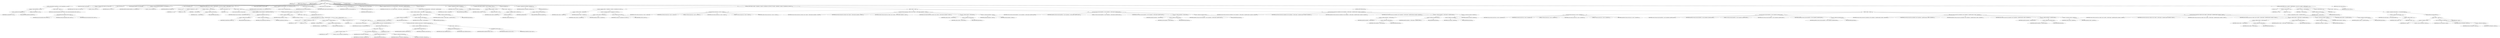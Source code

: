 digraph "getCommandline" {  
"227" [label = <(METHOD,getCommandline)<SUB>157</SUB>> ]
"228" [label = <(PARAM,this)<SUB>157</SUB>> ]
"229" [label = <(PARAM,String[] srcFiles)<SUB>157</SUB>> ]
"230" [label = <(PARAM,File baseDir)<SUB>157</SUB>> ]
"231" [label = <(BLOCK,&lt;empty&gt;,&lt;empty&gt;)<SUB>157</SUB>> ]
"232" [label = <(CONTROL_STRUCTURE,if (targetFilePos == null),if (targetFilePos == null))<SUB>158</SUB>> ]
"233" [label = <(&lt;operator&gt;.equals,targetFilePos == null)<SUB>158</SUB>> ]
"234" [label = <(&lt;operator&gt;.fieldAccess,this.targetFilePos)<SUB>158</SUB>> ]
"235" [label = <(IDENTIFIER,this,targetFilePos == null)<SUB>158</SUB>> ]
"236" [label = <(FIELD_IDENTIFIER,targetFilePos,targetFilePos)<SUB>158</SUB>> ]
"237" [label = <(LITERAL,null,targetFilePos == null)<SUB>158</SUB>> ]
"238" [label = <(BLOCK,&lt;empty&gt;,&lt;empty&gt;)<SUB>158</SUB>> ]
"239" [label = <(RETURN,return super.getCommandline(srcFiles, baseDir);,return super.getCommandline(srcFiles, baseDir);)<SUB>159</SUB>> ]
"240" [label = <(getCommandline,getCommandline(srcFiles, baseDir))<SUB>159</SUB>> ]
"241" [label = <(IDENTIFIER,super,getCommandline(srcFiles, baseDir))<SUB>159</SUB>> ]
"242" [label = <(IDENTIFIER,srcFiles,getCommandline(srcFiles, baseDir))<SUB>159</SUB>> ]
"243" [label = <(IDENTIFIER,baseDir,getCommandline(srcFiles, baseDir))<SUB>159</SUB>> ]
"14" [label = <(LOCAL,Vector targets: java.util.Vector)> ]
"244" [label = <(&lt;operator&gt;.assignment,Vector targets = new Vector())<SUB>162</SUB>> ]
"245" [label = <(IDENTIFIER,targets,Vector targets = new Vector())<SUB>162</SUB>> ]
"246" [label = <(&lt;operator&gt;.alloc,new Vector())<SUB>162</SUB>> ]
"247" [label = <(&lt;init&gt;,new Vector())<SUB>162</SUB>> ]
"13" [label = <(IDENTIFIER,targets,new Vector())<SUB>162</SUB>> ]
"16" [label = <(LOCAL,Hashtable addedFiles: java.util.Hashtable)> ]
"248" [label = <(&lt;operator&gt;.assignment,Hashtable addedFiles = new Hashtable())<SUB>163</SUB>> ]
"249" [label = <(IDENTIFIER,addedFiles,Hashtable addedFiles = new Hashtable())<SUB>163</SUB>> ]
"250" [label = <(&lt;operator&gt;.alloc,new Hashtable())<SUB>163</SUB>> ]
"251" [label = <(&lt;init&gt;,new Hashtable())<SUB>163</SUB>> ]
"15" [label = <(IDENTIFIER,addedFiles,new Hashtable())<SUB>163</SUB>> ]
"252" [label = <(CONTROL_STRUCTURE,for (int i = 0; Some(i &lt; srcFiles.length); i++),for (int i = 0; Some(i &lt; srcFiles.length); i++))<SUB>164</SUB>> ]
"253" [label = <(LOCAL,int i: int)> ]
"254" [label = <(&lt;operator&gt;.assignment,int i = 0)<SUB>164</SUB>> ]
"255" [label = <(IDENTIFIER,i,int i = 0)<SUB>164</SUB>> ]
"256" [label = <(LITERAL,0,int i = 0)<SUB>164</SUB>> ]
"257" [label = <(&lt;operator&gt;.lessThan,i &lt; srcFiles.length)<SUB>164</SUB>> ]
"258" [label = <(IDENTIFIER,i,i &lt; srcFiles.length)<SUB>164</SUB>> ]
"259" [label = <(&lt;operator&gt;.fieldAccess,srcFiles.length)<SUB>164</SUB>> ]
"260" [label = <(IDENTIFIER,srcFiles,i &lt; srcFiles.length)<SUB>164</SUB>> ]
"261" [label = <(FIELD_IDENTIFIER,length,length)<SUB>164</SUB>> ]
"262" [label = <(&lt;operator&gt;.postIncrement,i++)<SUB>164</SUB>> ]
"263" [label = <(IDENTIFIER,i,i++)<SUB>164</SUB>> ]
"264" [label = <(BLOCK,&lt;empty&gt;,&lt;empty&gt;)<SUB>164</SUB>> ]
"265" [label = <(LOCAL,String[] subTargets: java.lang.String[])> ]
"266" [label = <(&lt;operator&gt;.assignment,String[] subTargets = mapFileName(srcFiles[i]))<SUB>165</SUB>> ]
"267" [label = <(IDENTIFIER,subTargets,String[] subTargets = mapFileName(srcFiles[i]))<SUB>165</SUB>> ]
"268" [label = <(mapFileName,mapFileName(srcFiles[i]))<SUB>165</SUB>> ]
"269" [label = <(&lt;operator&gt;.fieldAccess,this.mapper)<SUB>165</SUB>> ]
"270" [label = <(IDENTIFIER,this,mapFileName(srcFiles[i]))<SUB>165</SUB>> ]
"271" [label = <(FIELD_IDENTIFIER,mapper,mapper)<SUB>165</SUB>> ]
"272" [label = <(&lt;operator&gt;.indexAccess,srcFiles[i])<SUB>165</SUB>> ]
"273" [label = <(IDENTIFIER,srcFiles,mapFileName(srcFiles[i]))<SUB>165</SUB>> ]
"274" [label = <(IDENTIFIER,i,mapFileName(srcFiles[i]))<SUB>165</SUB>> ]
"275" [label = <(CONTROL_STRUCTURE,if (subTargets != null),if (subTargets != null))<SUB>166</SUB>> ]
"276" [label = <(&lt;operator&gt;.notEquals,subTargets != null)<SUB>166</SUB>> ]
"277" [label = <(IDENTIFIER,subTargets,subTargets != null)<SUB>166</SUB>> ]
"278" [label = <(LITERAL,null,subTargets != null)<SUB>166</SUB>> ]
"279" [label = <(BLOCK,&lt;empty&gt;,&lt;empty&gt;)<SUB>166</SUB>> ]
"280" [label = <(CONTROL_STRUCTURE,for (int j = 0; Some(j &lt; subTargets.length); j++),for (int j = 0; Some(j &lt; subTargets.length); j++))<SUB>167</SUB>> ]
"281" [label = <(LOCAL,int j: int)> ]
"282" [label = <(&lt;operator&gt;.assignment,int j = 0)<SUB>167</SUB>> ]
"283" [label = <(IDENTIFIER,j,int j = 0)<SUB>167</SUB>> ]
"284" [label = <(LITERAL,0,int j = 0)<SUB>167</SUB>> ]
"285" [label = <(&lt;operator&gt;.lessThan,j &lt; subTargets.length)<SUB>167</SUB>> ]
"286" [label = <(IDENTIFIER,j,j &lt; subTargets.length)<SUB>167</SUB>> ]
"287" [label = <(&lt;operator&gt;.fieldAccess,subTargets.length)<SUB>167</SUB>> ]
"288" [label = <(IDENTIFIER,subTargets,j &lt; subTargets.length)<SUB>167</SUB>> ]
"289" [label = <(FIELD_IDENTIFIER,length,length)<SUB>167</SUB>> ]
"290" [label = <(&lt;operator&gt;.postIncrement,j++)<SUB>167</SUB>> ]
"291" [label = <(IDENTIFIER,j,j++)<SUB>167</SUB>> ]
"292" [label = <(BLOCK,&lt;empty&gt;,&lt;empty&gt;)<SUB>167</SUB>> ]
"293" [label = <(LOCAL,String name: java.lang.String)> ]
"294" [label = <(&lt;operator&gt;.assignment,String name = this.getAbsolutePath())<SUB>168</SUB>> ]
"295" [label = <(IDENTIFIER,name,String name = this.getAbsolutePath())<SUB>168</SUB>> ]
"296" [label = <(getAbsolutePath,this.getAbsolutePath())<SUB>168</SUB>> ]
"297" [label = <(BLOCK,&lt;empty&gt;,&lt;empty&gt;)<SUB>168</SUB>> ]
"298" [label = <(&lt;operator&gt;.assignment,&lt;empty&gt;)> ]
"299" [label = <(IDENTIFIER,$obj9,&lt;empty&gt;)> ]
"300" [label = <(&lt;operator&gt;.alloc,new File(destDir, subTargets[j]))<SUB>168</SUB>> ]
"301" [label = <(&lt;init&gt;,new File(destDir, subTargets[j]))<SUB>168</SUB>> ]
"302" [label = <(IDENTIFIER,$obj9,new File(destDir, subTargets[j]))> ]
"303" [label = <(&lt;operator&gt;.fieldAccess,this.destDir)<SUB>168</SUB>> ]
"304" [label = <(IDENTIFIER,this,new File(destDir, subTargets[j]))<SUB>168</SUB>> ]
"305" [label = <(FIELD_IDENTIFIER,destDir,destDir)<SUB>168</SUB>> ]
"306" [label = <(&lt;operator&gt;.indexAccess,subTargets[j])<SUB>168</SUB>> ]
"307" [label = <(IDENTIFIER,subTargets,new File(destDir, subTargets[j]))<SUB>168</SUB>> ]
"308" [label = <(IDENTIFIER,j,new File(destDir, subTargets[j]))<SUB>168</SUB>> ]
"309" [label = <(IDENTIFIER,$obj9,&lt;empty&gt;)> ]
"310" [label = <(CONTROL_STRUCTURE,if (!addedFiles.contains(name)),if (!addedFiles.contains(name)))<SUB>169</SUB>> ]
"311" [label = <(&lt;operator&gt;.logicalNot,!addedFiles.contains(name))<SUB>169</SUB>> ]
"312" [label = <(contains,addedFiles.contains(name))<SUB>169</SUB>> ]
"313" [label = <(IDENTIFIER,addedFiles,addedFiles.contains(name))<SUB>169</SUB>> ]
"314" [label = <(IDENTIFIER,name,addedFiles.contains(name))<SUB>169</SUB>> ]
"315" [label = <(BLOCK,&lt;empty&gt;,&lt;empty&gt;)<SUB>169</SUB>> ]
"316" [label = <(addElement,targets.addElement(name))<SUB>170</SUB>> ]
"317" [label = <(IDENTIFIER,targets,targets.addElement(name))<SUB>170</SUB>> ]
"318" [label = <(IDENTIFIER,name,targets.addElement(name))<SUB>170</SUB>> ]
"319" [label = <(put,addedFiles.put(name, name))<SUB>171</SUB>> ]
"320" [label = <(IDENTIFIER,addedFiles,addedFiles.put(name, name))<SUB>171</SUB>> ]
"321" [label = <(IDENTIFIER,name,addedFiles.put(name, name))<SUB>171</SUB>> ]
"322" [label = <(IDENTIFIER,name,addedFiles.put(name, name))<SUB>171</SUB>> ]
"323" [label = <(LOCAL,String[] targetFiles: java.lang.String[])> ]
"324" [label = <(&lt;operator&gt;.assignment,String[] targetFiles = new String[targets.size()])<SUB>176</SUB>> ]
"325" [label = <(IDENTIFIER,targetFiles,String[] targetFiles = new String[targets.size()])<SUB>176</SUB>> ]
"326" [label = <(&lt;operator&gt;.alloc,new String[targets.size()])> ]
"327" [label = <(size,targets.size())<SUB>176</SUB>> ]
"328" [label = <(IDENTIFIER,targets,targets.size())<SUB>176</SUB>> ]
"329" [label = <(copyInto,targets.copyInto(targetFiles))<SUB>177</SUB>> ]
"330" [label = <(IDENTIFIER,targets,targets.copyInto(targetFiles))<SUB>177</SUB>> ]
"331" [label = <(IDENTIFIER,targetFiles,targets.copyInto(targetFiles))<SUB>177</SUB>> ]
"332" [label = <(LOCAL,String[] orig: java.lang.String[])> ]
"333" [label = <(&lt;operator&gt;.assignment,String[] orig = getCommandline())<SUB>179</SUB>> ]
"334" [label = <(IDENTIFIER,orig,String[] orig = getCommandline())<SUB>179</SUB>> ]
"335" [label = <(getCommandline,getCommandline())<SUB>179</SUB>> ]
"336" [label = <(IDENTIFIER,cmdl,getCommandline())<SUB>179</SUB>> ]
"337" [label = <(LOCAL,String[] result: java.lang.String[])> ]
"338" [label = <(&lt;operator&gt;.assignment,String[] result = new String[orig.length + srcFiles.length + targetFiles.length])<SUB>180</SUB>> ]
"339" [label = <(IDENTIFIER,result,String[] result = new String[orig.length + srcFiles.length + targetFiles.length])<SUB>180</SUB>> ]
"340" [label = <(&lt;operator&gt;.alloc,new String[orig.length + srcFiles.length + targetFiles.length])> ]
"341" [label = <(&lt;operator&gt;.addition,orig.length + srcFiles.length + targetFiles.length)<SUB>180</SUB>> ]
"342" [label = <(&lt;operator&gt;.addition,orig.length + srcFiles.length)<SUB>180</SUB>> ]
"343" [label = <(&lt;operator&gt;.fieldAccess,orig.length)<SUB>180</SUB>> ]
"344" [label = <(IDENTIFIER,orig,orig.length + srcFiles.length)<SUB>180</SUB>> ]
"345" [label = <(FIELD_IDENTIFIER,length,length)<SUB>180</SUB>> ]
"346" [label = <(&lt;operator&gt;.fieldAccess,srcFiles.length)<SUB>180</SUB>> ]
"347" [label = <(IDENTIFIER,srcFiles,orig.length + srcFiles.length)<SUB>180</SUB>> ]
"348" [label = <(FIELD_IDENTIFIER,length,length)<SUB>180</SUB>> ]
"349" [label = <(&lt;operator&gt;.fieldAccess,targetFiles.length)<SUB>180</SUB>> ]
"350" [label = <(IDENTIFIER,targetFiles,orig.length + srcFiles.length + targetFiles.length)<SUB>180</SUB>> ]
"351" [label = <(FIELD_IDENTIFIER,length,length)<SUB>180</SUB>> ]
"352" [label = <(LOCAL,int srcIndex: int)> ]
"353" [label = <(&lt;operator&gt;.assignment,int srcIndex = orig.length)<SUB>182</SUB>> ]
"354" [label = <(IDENTIFIER,srcIndex,int srcIndex = orig.length)<SUB>182</SUB>> ]
"355" [label = <(&lt;operator&gt;.fieldAccess,orig.length)<SUB>182</SUB>> ]
"356" [label = <(IDENTIFIER,orig,int srcIndex = orig.length)<SUB>182</SUB>> ]
"357" [label = <(FIELD_IDENTIFIER,length,length)<SUB>182</SUB>> ]
"358" [label = <(CONTROL_STRUCTURE,if (srcFilePos != null),if (srcFilePos != null))<SUB>183</SUB>> ]
"359" [label = <(&lt;operator&gt;.notEquals,srcFilePos != null)<SUB>183</SUB>> ]
"360" [label = <(IDENTIFIER,srcFilePos,srcFilePos != null)<SUB>183</SUB>> ]
"361" [label = <(LITERAL,null,srcFilePos != null)<SUB>183</SUB>> ]
"362" [label = <(BLOCK,&lt;empty&gt;,&lt;empty&gt;)<SUB>183</SUB>> ]
"363" [label = <(&lt;operator&gt;.assignment,srcIndex = getPosition())<SUB>184</SUB>> ]
"364" [label = <(IDENTIFIER,srcIndex,srcIndex = getPosition())<SUB>184</SUB>> ]
"365" [label = <(getPosition,getPosition())<SUB>184</SUB>> ]
"366" [label = <(IDENTIFIER,srcFilePos,getPosition())<SUB>184</SUB>> ]
"367" [label = <(LOCAL,int targetIndex: int)> ]
"368" [label = <(&lt;operator&gt;.assignment,int targetIndex = getPosition())<SUB>186</SUB>> ]
"369" [label = <(IDENTIFIER,targetIndex,int targetIndex = getPosition())<SUB>186</SUB>> ]
"370" [label = <(getPosition,getPosition())<SUB>186</SUB>> ]
"371" [label = <(&lt;operator&gt;.fieldAccess,this.targetFilePos)<SUB>186</SUB>> ]
"372" [label = <(IDENTIFIER,this,getPosition())<SUB>186</SUB>> ]
"373" [label = <(FIELD_IDENTIFIER,targetFilePos,targetFilePos)<SUB>186</SUB>> ]
"374" [label = <(CONTROL_STRUCTURE,if (srcIndex &lt; targetIndex || (srcIndex == targetIndex &amp;&amp; srcIsFirst)),if (srcIndex &lt; targetIndex || (srcIndex == targetIndex &amp;&amp; srcIsFirst)))<SUB>188</SUB>> ]
"375" [label = <(&lt;operator&gt;.logicalOr,srcIndex &lt; targetIndex || (srcIndex == targetIndex &amp;&amp; srcIsFirst))<SUB>188</SUB>> ]
"376" [label = <(&lt;operator&gt;.lessThan,srcIndex &lt; targetIndex)<SUB>188</SUB>> ]
"377" [label = <(IDENTIFIER,srcIndex,srcIndex &lt; targetIndex)<SUB>188</SUB>> ]
"378" [label = <(IDENTIFIER,targetIndex,srcIndex &lt; targetIndex)<SUB>188</SUB>> ]
"379" [label = <(&lt;operator&gt;.logicalAnd,srcIndex == targetIndex &amp;&amp; srcIsFirst)<SUB>188</SUB>> ]
"380" [label = <(&lt;operator&gt;.equals,srcIndex == targetIndex)<SUB>188</SUB>> ]
"381" [label = <(IDENTIFIER,srcIndex,srcIndex == targetIndex)<SUB>188</SUB>> ]
"382" [label = <(IDENTIFIER,targetIndex,srcIndex == targetIndex)<SUB>188</SUB>> ]
"383" [label = <(&lt;operator&gt;.fieldAccess,this.srcIsFirst)<SUB>188</SUB>> ]
"384" [label = <(IDENTIFIER,this,srcIndex == targetIndex &amp;&amp; srcIsFirst)<SUB>188</SUB>> ]
"385" [label = <(FIELD_IDENTIFIER,srcIsFirst,srcIsFirst)<SUB>188</SUB>> ]
"386" [label = <(BLOCK,&lt;empty&gt;,&lt;empty&gt;)<SUB>188</SUB>> ]
"387" [label = <(arraycopy,System.arraycopy(orig, 0, result, 0, srcIndex))<SUB>190</SUB>> ]
"388" [label = <(IDENTIFIER,System,System.arraycopy(orig, 0, result, 0, srcIndex))<SUB>190</SUB>> ]
"389" [label = <(IDENTIFIER,orig,System.arraycopy(orig, 0, result, 0, srcIndex))<SUB>190</SUB>> ]
"390" [label = <(LITERAL,0,System.arraycopy(orig, 0, result, 0, srcIndex))<SUB>190</SUB>> ]
"391" [label = <(IDENTIFIER,result,System.arraycopy(orig, 0, result, 0, srcIndex))<SUB>190</SUB>> ]
"392" [label = <(LITERAL,0,System.arraycopy(orig, 0, result, 0, srcIndex))<SUB>190</SUB>> ]
"393" [label = <(IDENTIFIER,srcIndex,System.arraycopy(orig, 0, result, 0, srcIndex))<SUB>190</SUB>> ]
"394" [label = <(arraycopy,System.arraycopy(orig, srcIndex, result, srcIndex + srcFiles.length, targetIndex - srcIndex))<SUB>193</SUB>> ]
"395" [label = <(IDENTIFIER,System,System.arraycopy(orig, srcIndex, result, srcIndex + srcFiles.length, targetIndex - srcIndex))<SUB>193</SUB>> ]
"396" [label = <(IDENTIFIER,orig,System.arraycopy(orig, srcIndex, result, srcIndex + srcFiles.length, targetIndex - srcIndex))<SUB>193</SUB>> ]
"397" [label = <(IDENTIFIER,srcIndex,System.arraycopy(orig, srcIndex, result, srcIndex + srcFiles.length, targetIndex - srcIndex))<SUB>193</SUB>> ]
"398" [label = <(IDENTIFIER,result,System.arraycopy(orig, srcIndex, result, srcIndex + srcFiles.length, targetIndex - srcIndex))<SUB>193</SUB>> ]
"399" [label = <(&lt;operator&gt;.addition,srcIndex + srcFiles.length)<SUB>194</SUB>> ]
"400" [label = <(IDENTIFIER,srcIndex,srcIndex + srcFiles.length)<SUB>194</SUB>> ]
"401" [label = <(&lt;operator&gt;.fieldAccess,srcFiles.length)<SUB>194</SUB>> ]
"402" [label = <(IDENTIFIER,srcFiles,srcIndex + srcFiles.length)<SUB>194</SUB>> ]
"403" [label = <(FIELD_IDENTIFIER,length,length)<SUB>194</SUB>> ]
"404" [label = <(&lt;operator&gt;.subtraction,targetIndex - srcIndex)<SUB>195</SUB>> ]
"405" [label = <(IDENTIFIER,targetIndex,targetIndex - srcIndex)<SUB>195</SUB>> ]
"406" [label = <(IDENTIFIER,srcIndex,targetIndex - srcIndex)<SUB>195</SUB>> ]
"407" [label = <(arraycopy,System.arraycopy(targetFiles, 0, result, targetIndex + srcFiles.length, targetFiles.length))<SUB>198</SUB>> ]
"408" [label = <(IDENTIFIER,System,System.arraycopy(targetFiles, 0, result, targetIndex + srcFiles.length, targetFiles.length))<SUB>198</SUB>> ]
"409" [label = <(IDENTIFIER,targetFiles,System.arraycopy(targetFiles, 0, result, targetIndex + srcFiles.length, targetFiles.length))<SUB>198</SUB>> ]
"410" [label = <(LITERAL,0,System.arraycopy(targetFiles, 0, result, targetIndex + srcFiles.length, targetFiles.length))<SUB>198</SUB>> ]
"411" [label = <(IDENTIFIER,result,System.arraycopy(targetFiles, 0, result, targetIndex + srcFiles.length, targetFiles.length))<SUB>198</SUB>> ]
"412" [label = <(&lt;operator&gt;.addition,targetIndex + srcFiles.length)<SUB>199</SUB>> ]
"413" [label = <(IDENTIFIER,targetIndex,targetIndex + srcFiles.length)<SUB>199</SUB>> ]
"414" [label = <(&lt;operator&gt;.fieldAccess,srcFiles.length)<SUB>199</SUB>> ]
"415" [label = <(IDENTIFIER,srcFiles,targetIndex + srcFiles.length)<SUB>199</SUB>> ]
"416" [label = <(FIELD_IDENTIFIER,length,length)<SUB>199</SUB>> ]
"417" [label = <(&lt;operator&gt;.fieldAccess,targetFiles.length)<SUB>200</SUB>> ]
"418" [label = <(IDENTIFIER,targetFiles,System.arraycopy(targetFiles, 0, result, targetIndex + srcFiles.length, targetFiles.length))<SUB>200</SUB>> ]
"419" [label = <(FIELD_IDENTIFIER,length,length)<SUB>200</SUB>> ]
"420" [label = <(arraycopy,System.arraycopy(orig, targetIndex, result, targetIndex + srcFiles.length + targetFiles.length, orig.length - targetIndex))<SUB>203</SUB>> ]
"421" [label = <(IDENTIFIER,System,System.arraycopy(orig, targetIndex, result, targetIndex + srcFiles.length + targetFiles.length, orig.length - targetIndex))<SUB>203</SUB>> ]
"422" [label = <(IDENTIFIER,orig,System.arraycopy(orig, targetIndex, result, targetIndex + srcFiles.length + targetFiles.length, orig.length - targetIndex))<SUB>203</SUB>> ]
"423" [label = <(IDENTIFIER,targetIndex,System.arraycopy(orig, targetIndex, result, targetIndex + srcFiles.length + targetFiles.length, orig.length - targetIndex))<SUB>203</SUB>> ]
"424" [label = <(IDENTIFIER,result,System.arraycopy(orig, targetIndex, result, targetIndex + srcFiles.length + targetFiles.length, orig.length - targetIndex))<SUB>203</SUB>> ]
"425" [label = <(&lt;operator&gt;.addition,targetIndex + srcFiles.length + targetFiles.length)<SUB>204</SUB>> ]
"426" [label = <(&lt;operator&gt;.addition,targetIndex + srcFiles.length)<SUB>204</SUB>> ]
"427" [label = <(IDENTIFIER,targetIndex,targetIndex + srcFiles.length)<SUB>204</SUB>> ]
"428" [label = <(&lt;operator&gt;.fieldAccess,srcFiles.length)<SUB>204</SUB>> ]
"429" [label = <(IDENTIFIER,srcFiles,targetIndex + srcFiles.length)<SUB>204</SUB>> ]
"430" [label = <(FIELD_IDENTIFIER,length,length)<SUB>204</SUB>> ]
"431" [label = <(&lt;operator&gt;.fieldAccess,targetFiles.length)<SUB>204</SUB>> ]
"432" [label = <(IDENTIFIER,targetFiles,targetIndex + srcFiles.length + targetFiles.length)<SUB>204</SUB>> ]
"433" [label = <(FIELD_IDENTIFIER,length,length)<SUB>204</SUB>> ]
"434" [label = <(&lt;operator&gt;.subtraction,orig.length - targetIndex)<SUB>205</SUB>> ]
"435" [label = <(&lt;operator&gt;.fieldAccess,orig.length)<SUB>205</SUB>> ]
"436" [label = <(IDENTIFIER,orig,orig.length - targetIndex)<SUB>205</SUB>> ]
"437" [label = <(FIELD_IDENTIFIER,length,length)<SUB>205</SUB>> ]
"438" [label = <(IDENTIFIER,targetIndex,orig.length - targetIndex)<SUB>205</SUB>> ]
"439" [label = <(CONTROL_STRUCTURE,else,else)<SUB>206</SUB>> ]
"440" [label = <(BLOCK,&lt;empty&gt;,&lt;empty&gt;)<SUB>206</SUB>> ]
"441" [label = <(arraycopy,System.arraycopy(orig, 0, result, 0, targetIndex))<SUB>208</SUB>> ]
"442" [label = <(IDENTIFIER,System,System.arraycopy(orig, 0, result, 0, targetIndex))<SUB>208</SUB>> ]
"443" [label = <(IDENTIFIER,orig,System.arraycopy(orig, 0, result, 0, targetIndex))<SUB>208</SUB>> ]
"444" [label = <(LITERAL,0,System.arraycopy(orig, 0, result, 0, targetIndex))<SUB>208</SUB>> ]
"445" [label = <(IDENTIFIER,result,System.arraycopy(orig, 0, result, 0, targetIndex))<SUB>208</SUB>> ]
"446" [label = <(LITERAL,0,System.arraycopy(orig, 0, result, 0, targetIndex))<SUB>208</SUB>> ]
"447" [label = <(IDENTIFIER,targetIndex,System.arraycopy(orig, 0, result, 0, targetIndex))<SUB>208</SUB>> ]
"448" [label = <(arraycopy,System.arraycopy(targetFiles, 0, result, targetIndex, targetFiles.length))<SUB>211</SUB>> ]
"449" [label = <(IDENTIFIER,System,System.arraycopy(targetFiles, 0, result, targetIndex, targetFiles.length))<SUB>211</SUB>> ]
"450" [label = <(IDENTIFIER,targetFiles,System.arraycopy(targetFiles, 0, result, targetIndex, targetFiles.length))<SUB>211</SUB>> ]
"451" [label = <(LITERAL,0,System.arraycopy(targetFiles, 0, result, targetIndex, targetFiles.length))<SUB>211</SUB>> ]
"452" [label = <(IDENTIFIER,result,System.arraycopy(targetFiles, 0, result, targetIndex, targetFiles.length))<SUB>211</SUB>> ]
"453" [label = <(IDENTIFIER,targetIndex,System.arraycopy(targetFiles, 0, result, targetIndex, targetFiles.length))<SUB>212</SUB>> ]
"454" [label = <(&lt;operator&gt;.fieldAccess,targetFiles.length)<SUB>213</SUB>> ]
"455" [label = <(IDENTIFIER,targetFiles,System.arraycopy(targetFiles, 0, result, targetIndex, targetFiles.length))<SUB>213</SUB>> ]
"456" [label = <(FIELD_IDENTIFIER,length,length)<SUB>213</SUB>> ]
"457" [label = <(arraycopy,System.arraycopy(orig, targetIndex, result, targetIndex + targetFiles.length, srcIndex - targetIndex))<SUB>216</SUB>> ]
"458" [label = <(IDENTIFIER,System,System.arraycopy(orig, targetIndex, result, targetIndex + targetFiles.length, srcIndex - targetIndex))<SUB>216</SUB>> ]
"459" [label = <(IDENTIFIER,orig,System.arraycopy(orig, targetIndex, result, targetIndex + targetFiles.length, srcIndex - targetIndex))<SUB>216</SUB>> ]
"460" [label = <(IDENTIFIER,targetIndex,System.arraycopy(orig, targetIndex, result, targetIndex + targetFiles.length, srcIndex - targetIndex))<SUB>216</SUB>> ]
"461" [label = <(IDENTIFIER,result,System.arraycopy(orig, targetIndex, result, targetIndex + targetFiles.length, srcIndex - targetIndex))<SUB>216</SUB>> ]
"462" [label = <(&lt;operator&gt;.addition,targetIndex + targetFiles.length)<SUB>217</SUB>> ]
"463" [label = <(IDENTIFIER,targetIndex,targetIndex + targetFiles.length)<SUB>217</SUB>> ]
"464" [label = <(&lt;operator&gt;.fieldAccess,targetFiles.length)<SUB>217</SUB>> ]
"465" [label = <(IDENTIFIER,targetFiles,targetIndex + targetFiles.length)<SUB>217</SUB>> ]
"466" [label = <(FIELD_IDENTIFIER,length,length)<SUB>217</SUB>> ]
"467" [label = <(&lt;operator&gt;.subtraction,srcIndex - targetIndex)<SUB>218</SUB>> ]
"468" [label = <(IDENTIFIER,srcIndex,srcIndex - targetIndex)<SUB>218</SUB>> ]
"469" [label = <(IDENTIFIER,targetIndex,srcIndex - targetIndex)<SUB>218</SUB>> ]
"470" [label = <(arraycopy,System.arraycopy(orig, srcIndex, result, srcIndex + srcFiles.length + targetFiles.length, orig.length - srcIndex))<SUB>221</SUB>> ]
"471" [label = <(IDENTIFIER,System,System.arraycopy(orig, srcIndex, result, srcIndex + srcFiles.length + targetFiles.length, orig.length - srcIndex))<SUB>221</SUB>> ]
"472" [label = <(IDENTIFIER,orig,System.arraycopy(orig, srcIndex, result, srcIndex + srcFiles.length + targetFiles.length, orig.length - srcIndex))<SUB>221</SUB>> ]
"473" [label = <(IDENTIFIER,srcIndex,System.arraycopy(orig, srcIndex, result, srcIndex + srcFiles.length + targetFiles.length, orig.length - srcIndex))<SUB>221</SUB>> ]
"474" [label = <(IDENTIFIER,result,System.arraycopy(orig, srcIndex, result, srcIndex + srcFiles.length + targetFiles.length, orig.length - srcIndex))<SUB>221</SUB>> ]
"475" [label = <(&lt;operator&gt;.addition,srcIndex + srcFiles.length + targetFiles.length)<SUB>222</SUB>> ]
"476" [label = <(&lt;operator&gt;.addition,srcIndex + srcFiles.length)<SUB>222</SUB>> ]
"477" [label = <(IDENTIFIER,srcIndex,srcIndex + srcFiles.length)<SUB>222</SUB>> ]
"478" [label = <(&lt;operator&gt;.fieldAccess,srcFiles.length)<SUB>222</SUB>> ]
"479" [label = <(IDENTIFIER,srcFiles,srcIndex + srcFiles.length)<SUB>222</SUB>> ]
"480" [label = <(FIELD_IDENTIFIER,length,length)<SUB>222</SUB>> ]
"481" [label = <(&lt;operator&gt;.fieldAccess,targetFiles.length)<SUB>222</SUB>> ]
"482" [label = <(IDENTIFIER,targetFiles,srcIndex + srcFiles.length + targetFiles.length)<SUB>222</SUB>> ]
"483" [label = <(FIELD_IDENTIFIER,length,length)<SUB>222</SUB>> ]
"484" [label = <(&lt;operator&gt;.subtraction,orig.length - srcIndex)<SUB>223</SUB>> ]
"485" [label = <(&lt;operator&gt;.fieldAccess,orig.length)<SUB>223</SUB>> ]
"486" [label = <(IDENTIFIER,orig,orig.length - srcIndex)<SUB>223</SUB>> ]
"487" [label = <(FIELD_IDENTIFIER,length,length)<SUB>223</SUB>> ]
"488" [label = <(IDENTIFIER,srcIndex,orig.length - srcIndex)<SUB>223</SUB>> ]
"489" [label = <(&lt;operator&gt;.assignmentPlus,srcIndex += targetFiles.length)<SUB>224</SUB>> ]
"490" [label = <(IDENTIFIER,srcIndex,srcIndex += targetFiles.length)<SUB>224</SUB>> ]
"491" [label = <(&lt;operator&gt;.fieldAccess,targetFiles.length)<SUB>224</SUB>> ]
"492" [label = <(IDENTIFIER,targetFiles,srcIndex += targetFiles.length)<SUB>224</SUB>> ]
"493" [label = <(FIELD_IDENTIFIER,length,length)<SUB>224</SUB>> ]
"494" [label = <(CONTROL_STRUCTURE,for (int i = 0; Some(i &lt; srcFiles.length); i++),for (int i = 0; Some(i &lt; srcFiles.length); i++))<SUB>228</SUB>> ]
"495" [label = <(LOCAL,int i: int)> ]
"496" [label = <(&lt;operator&gt;.assignment,int i = 0)<SUB>228</SUB>> ]
"497" [label = <(IDENTIFIER,i,int i = 0)<SUB>228</SUB>> ]
"498" [label = <(LITERAL,0,int i = 0)<SUB>228</SUB>> ]
"499" [label = <(&lt;operator&gt;.lessThan,i &lt; srcFiles.length)<SUB>228</SUB>> ]
"500" [label = <(IDENTIFIER,i,i &lt; srcFiles.length)<SUB>228</SUB>> ]
"501" [label = <(&lt;operator&gt;.fieldAccess,srcFiles.length)<SUB>228</SUB>> ]
"502" [label = <(IDENTIFIER,srcFiles,i &lt; srcFiles.length)<SUB>228</SUB>> ]
"503" [label = <(FIELD_IDENTIFIER,length,length)<SUB>228</SUB>> ]
"504" [label = <(&lt;operator&gt;.postIncrement,i++)<SUB>228</SUB>> ]
"505" [label = <(IDENTIFIER,i,i++)<SUB>228</SUB>> ]
"506" [label = <(BLOCK,&lt;empty&gt;,&lt;empty&gt;)<SUB>228</SUB>> ]
"507" [label = <(&lt;operator&gt;.assignment,result[srcIndex + i] = this.getAbsolutePath())<SUB>229</SUB>> ]
"508" [label = <(&lt;operator&gt;.indexAccess,result[srcIndex + i])<SUB>229</SUB>> ]
"509" [label = <(IDENTIFIER,result,result[srcIndex + i] = this.getAbsolutePath())<SUB>229</SUB>> ]
"510" [label = <(&lt;operator&gt;.addition,srcIndex + i)<SUB>229</SUB>> ]
"511" [label = <(IDENTIFIER,srcIndex,srcIndex + i)<SUB>229</SUB>> ]
"512" [label = <(IDENTIFIER,i,srcIndex + i)<SUB>229</SUB>> ]
"513" [label = <(getAbsolutePath,this.getAbsolutePath())<SUB>230</SUB>> ]
"514" [label = <(BLOCK,&lt;empty&gt;,&lt;empty&gt;)<SUB>230</SUB>> ]
"515" [label = <(&lt;operator&gt;.assignment,&lt;empty&gt;)> ]
"516" [label = <(IDENTIFIER,$obj10,&lt;empty&gt;)> ]
"517" [label = <(&lt;operator&gt;.alloc,new File(baseDir, srcFiles[i]))<SUB>230</SUB>> ]
"518" [label = <(&lt;init&gt;,new File(baseDir, srcFiles[i]))<SUB>230</SUB>> ]
"519" [label = <(IDENTIFIER,$obj10,new File(baseDir, srcFiles[i]))> ]
"520" [label = <(IDENTIFIER,baseDir,new File(baseDir, srcFiles[i]))<SUB>230</SUB>> ]
"521" [label = <(&lt;operator&gt;.indexAccess,srcFiles[i])<SUB>230</SUB>> ]
"522" [label = <(IDENTIFIER,srcFiles,new File(baseDir, srcFiles[i]))<SUB>230</SUB>> ]
"523" [label = <(IDENTIFIER,i,new File(baseDir, srcFiles[i]))<SUB>230</SUB>> ]
"524" [label = <(IDENTIFIER,$obj10,&lt;empty&gt;)> ]
"525" [label = <(RETURN,return result;,return result;)<SUB>232</SUB>> ]
"526" [label = <(IDENTIFIER,result,return result;)<SUB>232</SUB>> ]
"527" [label = <(MODIFIER,PROTECTED)> ]
"528" [label = <(MODIFIER,VIRTUAL)> ]
"529" [label = <(METHOD_RETURN,java.lang.String[])<SUB>157</SUB>> ]
  "227" -> "228" 
  "227" -> "229" 
  "227" -> "230" 
  "227" -> "231" 
  "227" -> "527" 
  "227" -> "528" 
  "227" -> "529" 
  "231" -> "232" 
  "231" -> "14" 
  "231" -> "244" 
  "231" -> "247" 
  "231" -> "16" 
  "231" -> "248" 
  "231" -> "251" 
  "231" -> "252" 
  "231" -> "323" 
  "231" -> "324" 
  "231" -> "329" 
  "231" -> "332" 
  "231" -> "333" 
  "231" -> "337" 
  "231" -> "338" 
  "231" -> "352" 
  "231" -> "353" 
  "231" -> "358" 
  "231" -> "367" 
  "231" -> "368" 
  "231" -> "374" 
  "231" -> "494" 
  "231" -> "525" 
  "232" -> "233" 
  "232" -> "238" 
  "233" -> "234" 
  "233" -> "237" 
  "234" -> "235" 
  "234" -> "236" 
  "238" -> "239" 
  "239" -> "240" 
  "240" -> "241" 
  "240" -> "242" 
  "240" -> "243" 
  "244" -> "245" 
  "244" -> "246" 
  "247" -> "13" 
  "248" -> "249" 
  "248" -> "250" 
  "251" -> "15" 
  "252" -> "253" 
  "252" -> "254" 
  "252" -> "257" 
  "252" -> "262" 
  "252" -> "264" 
  "254" -> "255" 
  "254" -> "256" 
  "257" -> "258" 
  "257" -> "259" 
  "259" -> "260" 
  "259" -> "261" 
  "262" -> "263" 
  "264" -> "265" 
  "264" -> "266" 
  "264" -> "275" 
  "266" -> "267" 
  "266" -> "268" 
  "268" -> "269" 
  "268" -> "272" 
  "269" -> "270" 
  "269" -> "271" 
  "272" -> "273" 
  "272" -> "274" 
  "275" -> "276" 
  "275" -> "279" 
  "276" -> "277" 
  "276" -> "278" 
  "279" -> "280" 
  "280" -> "281" 
  "280" -> "282" 
  "280" -> "285" 
  "280" -> "290" 
  "280" -> "292" 
  "282" -> "283" 
  "282" -> "284" 
  "285" -> "286" 
  "285" -> "287" 
  "287" -> "288" 
  "287" -> "289" 
  "290" -> "291" 
  "292" -> "293" 
  "292" -> "294" 
  "292" -> "310" 
  "294" -> "295" 
  "294" -> "296" 
  "296" -> "297" 
  "297" -> "298" 
  "297" -> "301" 
  "297" -> "309" 
  "298" -> "299" 
  "298" -> "300" 
  "301" -> "302" 
  "301" -> "303" 
  "301" -> "306" 
  "303" -> "304" 
  "303" -> "305" 
  "306" -> "307" 
  "306" -> "308" 
  "310" -> "311" 
  "310" -> "315" 
  "311" -> "312" 
  "312" -> "313" 
  "312" -> "314" 
  "315" -> "316" 
  "315" -> "319" 
  "316" -> "317" 
  "316" -> "318" 
  "319" -> "320" 
  "319" -> "321" 
  "319" -> "322" 
  "324" -> "325" 
  "324" -> "326" 
  "326" -> "327" 
  "327" -> "328" 
  "329" -> "330" 
  "329" -> "331" 
  "333" -> "334" 
  "333" -> "335" 
  "335" -> "336" 
  "338" -> "339" 
  "338" -> "340" 
  "340" -> "341" 
  "341" -> "342" 
  "341" -> "349" 
  "342" -> "343" 
  "342" -> "346" 
  "343" -> "344" 
  "343" -> "345" 
  "346" -> "347" 
  "346" -> "348" 
  "349" -> "350" 
  "349" -> "351" 
  "353" -> "354" 
  "353" -> "355" 
  "355" -> "356" 
  "355" -> "357" 
  "358" -> "359" 
  "358" -> "362" 
  "359" -> "360" 
  "359" -> "361" 
  "362" -> "363" 
  "363" -> "364" 
  "363" -> "365" 
  "365" -> "366" 
  "368" -> "369" 
  "368" -> "370" 
  "370" -> "371" 
  "371" -> "372" 
  "371" -> "373" 
  "374" -> "375" 
  "374" -> "386" 
  "374" -> "439" 
  "375" -> "376" 
  "375" -> "379" 
  "376" -> "377" 
  "376" -> "378" 
  "379" -> "380" 
  "379" -> "383" 
  "380" -> "381" 
  "380" -> "382" 
  "383" -> "384" 
  "383" -> "385" 
  "386" -> "387" 
  "386" -> "394" 
  "386" -> "407" 
  "386" -> "420" 
  "387" -> "388" 
  "387" -> "389" 
  "387" -> "390" 
  "387" -> "391" 
  "387" -> "392" 
  "387" -> "393" 
  "394" -> "395" 
  "394" -> "396" 
  "394" -> "397" 
  "394" -> "398" 
  "394" -> "399" 
  "394" -> "404" 
  "399" -> "400" 
  "399" -> "401" 
  "401" -> "402" 
  "401" -> "403" 
  "404" -> "405" 
  "404" -> "406" 
  "407" -> "408" 
  "407" -> "409" 
  "407" -> "410" 
  "407" -> "411" 
  "407" -> "412" 
  "407" -> "417" 
  "412" -> "413" 
  "412" -> "414" 
  "414" -> "415" 
  "414" -> "416" 
  "417" -> "418" 
  "417" -> "419" 
  "420" -> "421" 
  "420" -> "422" 
  "420" -> "423" 
  "420" -> "424" 
  "420" -> "425" 
  "420" -> "434" 
  "425" -> "426" 
  "425" -> "431" 
  "426" -> "427" 
  "426" -> "428" 
  "428" -> "429" 
  "428" -> "430" 
  "431" -> "432" 
  "431" -> "433" 
  "434" -> "435" 
  "434" -> "438" 
  "435" -> "436" 
  "435" -> "437" 
  "439" -> "440" 
  "440" -> "441" 
  "440" -> "448" 
  "440" -> "457" 
  "440" -> "470" 
  "440" -> "489" 
  "441" -> "442" 
  "441" -> "443" 
  "441" -> "444" 
  "441" -> "445" 
  "441" -> "446" 
  "441" -> "447" 
  "448" -> "449" 
  "448" -> "450" 
  "448" -> "451" 
  "448" -> "452" 
  "448" -> "453" 
  "448" -> "454" 
  "454" -> "455" 
  "454" -> "456" 
  "457" -> "458" 
  "457" -> "459" 
  "457" -> "460" 
  "457" -> "461" 
  "457" -> "462" 
  "457" -> "467" 
  "462" -> "463" 
  "462" -> "464" 
  "464" -> "465" 
  "464" -> "466" 
  "467" -> "468" 
  "467" -> "469" 
  "470" -> "471" 
  "470" -> "472" 
  "470" -> "473" 
  "470" -> "474" 
  "470" -> "475" 
  "470" -> "484" 
  "475" -> "476" 
  "475" -> "481" 
  "476" -> "477" 
  "476" -> "478" 
  "478" -> "479" 
  "478" -> "480" 
  "481" -> "482" 
  "481" -> "483" 
  "484" -> "485" 
  "484" -> "488" 
  "485" -> "486" 
  "485" -> "487" 
  "489" -> "490" 
  "489" -> "491" 
  "491" -> "492" 
  "491" -> "493" 
  "494" -> "495" 
  "494" -> "496" 
  "494" -> "499" 
  "494" -> "504" 
  "494" -> "506" 
  "496" -> "497" 
  "496" -> "498" 
  "499" -> "500" 
  "499" -> "501" 
  "501" -> "502" 
  "501" -> "503" 
  "504" -> "505" 
  "506" -> "507" 
  "507" -> "508" 
  "507" -> "513" 
  "508" -> "509" 
  "508" -> "510" 
  "510" -> "511" 
  "510" -> "512" 
  "513" -> "514" 
  "514" -> "515" 
  "514" -> "518" 
  "514" -> "524" 
  "515" -> "516" 
  "515" -> "517" 
  "518" -> "519" 
  "518" -> "520" 
  "518" -> "521" 
  "521" -> "522" 
  "521" -> "523" 
  "525" -> "526" 
}
